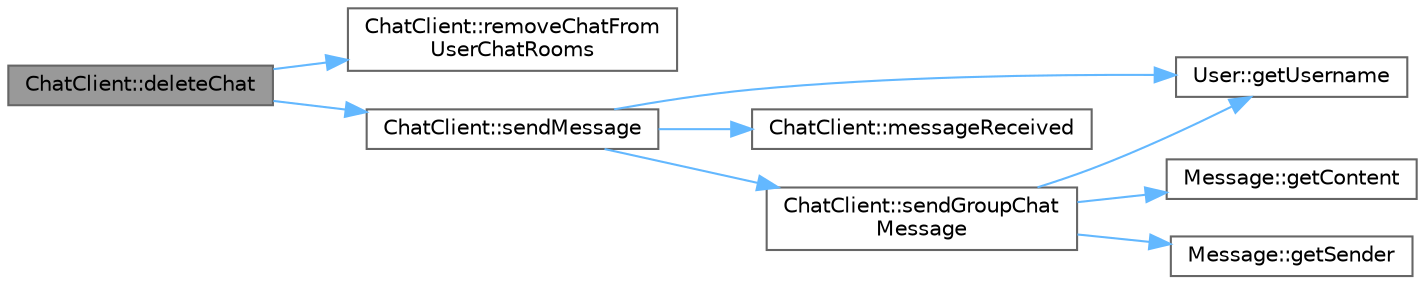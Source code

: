 digraph "ChatClient::deleteChat"
{
 // LATEX_PDF_SIZE
  bgcolor="transparent";
  edge [fontname=Helvetica,fontsize=10,labelfontname=Helvetica,labelfontsize=10];
  node [fontname=Helvetica,fontsize=10,shape=box,height=0.2,width=0.4];
  rankdir="LR";
  Node1 [id="Node000001",label="ChatClient::deleteChat",height=0.2,width=0.4,color="gray40", fillcolor="grey60", style="filled", fontcolor="black",tooltip="Deletes a chat."];
  Node1 -> Node2 [id="edge1_Node000001_Node000002",color="steelblue1",style="solid",tooltip=" "];
  Node2 [id="Node000002",label="ChatClient::removeChatFrom\lUserChatRooms",height=0.2,width=0.4,color="grey40", fillcolor="white", style="filled",URL="$class_chat_client.html#af1fdd1e06b359258530a3210f523f3d9",tooltip="Removes a chat from the user's chat rooms."];
  Node1 -> Node3 [id="edge2_Node000001_Node000003",color="steelblue1",style="solid",tooltip=" "];
  Node3 [id="Node000003",label="ChatClient::sendMessage",height=0.2,width=0.4,color="grey40", fillcolor="white", style="filled",URL="$class_chat_client.html#a1352eca8d3760bfb489cc3ca81d95453",tooltip="Sends a message to a chat room."];
  Node3 -> Node4 [id="edge3_Node000003_Node000004",color="steelblue1",style="solid",tooltip=" "];
  Node4 [id="Node000004",label="User::getUsername",height=0.2,width=0.4,color="grey40", fillcolor="white", style="filled",URL="$class_user.html#a1c9ee5527f563fb644e0ad6bbab79f41",tooltip="Gets the username."];
  Node3 -> Node5 [id="edge4_Node000003_Node000005",color="steelblue1",style="solid",tooltip=" "];
  Node5 [id="Node000005",label="ChatClient::messageReceived",height=0.2,width=0.4,color="grey40", fillcolor="white", style="filled",URL="$class_chat_client.html#ad4165d1d8d8f3755353eac7dcc0257dc",tooltip="Emitted when a message is received."];
  Node3 -> Node6 [id="edge5_Node000003_Node000006",color="steelblue1",style="solid",tooltip=" "];
  Node6 [id="Node000006",label="ChatClient::sendGroupChat\lMessage",height=0.2,width=0.4,color="grey40", fillcolor="white", style="filled",URL="$class_chat_client.html#a74d1a6f01292be5312963fda8f8f837c",tooltip="Sends a message to a group chat."];
  Node6 -> Node7 [id="edge6_Node000006_Node000007",color="steelblue1",style="solid",tooltip=" "];
  Node7 [id="Node000007",label="Message::getContent",height=0.2,width=0.4,color="grey40", fillcolor="white", style="filled",URL="$class_message.html#ae64d3644ca4c42b0b09422eb5676ada6",tooltip="Gets the content of the message."];
  Node6 -> Node8 [id="edge7_Node000006_Node000008",color="steelblue1",style="solid",tooltip=" "];
  Node8 [id="Node000008",label="Message::getSender",height=0.2,width=0.4,color="grey40", fillcolor="white", style="filled",URL="$class_message.html#af512b41449d2ae54fb90d309991f7b50",tooltip="Gets the sender of the message."];
  Node6 -> Node4 [id="edge8_Node000006_Node000004",color="steelblue1",style="solid",tooltip=" "];
}
